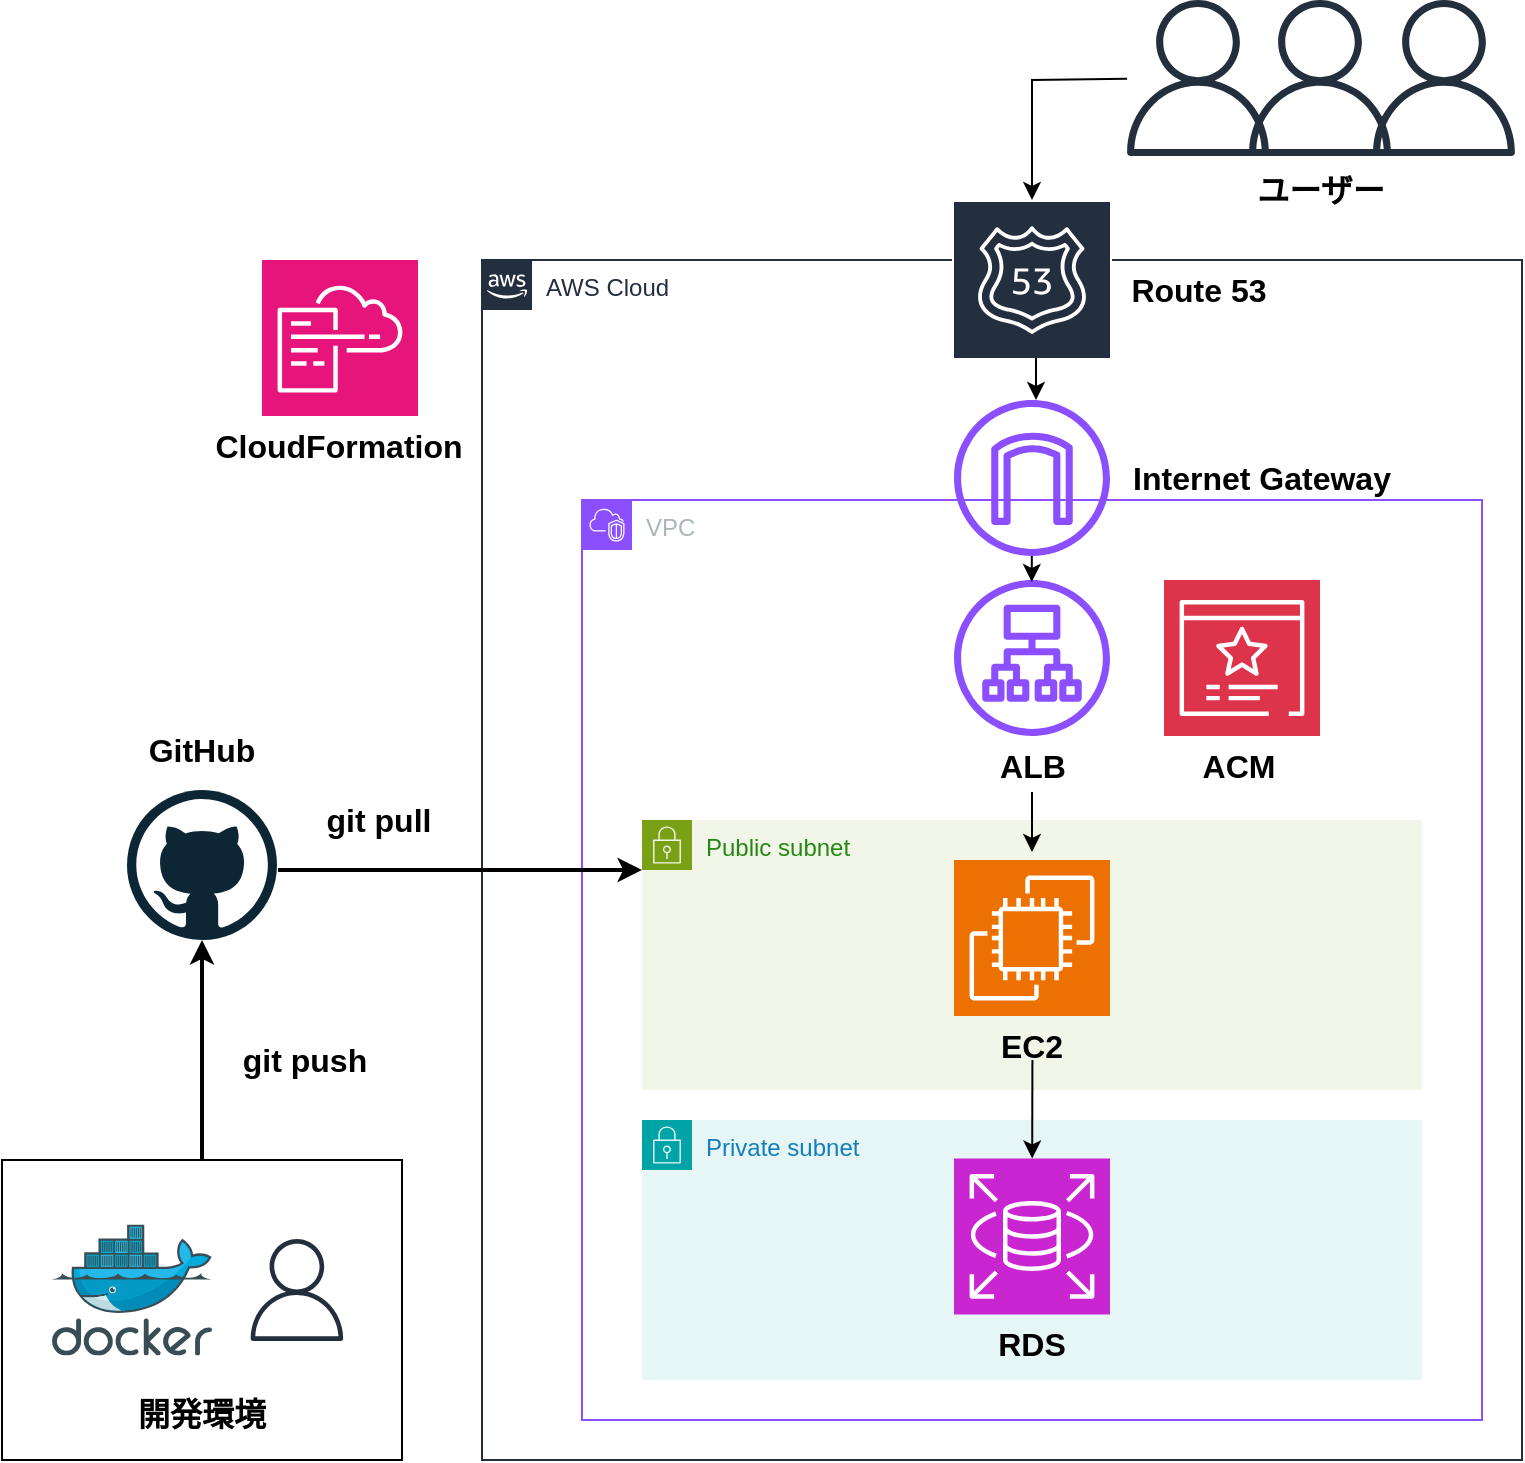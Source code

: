 <mxfile version="22.1.5" type="device">
  <diagram name="Page-1" id="9f46799a-70d6-7492-0946-bef42562c5a5">
    <mxGraphModel dx="1687" dy="1742" grid="1" gridSize="10" guides="1" tooltips="1" connect="1" arrows="1" fold="1" page="1" pageScale="1" pageWidth="1100" pageHeight="850" background="none" math="0" shadow="0">
      <root>
        <mxCell id="0" />
        <mxCell id="1" parent="0" />
        <mxCell id="bU3cXBvAo1TJFP_Xiqjj-13" value="" style="rounded=0;whiteSpace=wrap;html=1;strokeColor=default;" vertex="1" parent="1">
          <mxGeometry x="80" y="490" width="200" height="150" as="geometry" />
        </mxCell>
        <mxCell id="bU3cXBvAo1TJFP_Xiqjj-5" value="AWS Cloud" style="points=[[0,0],[0.25,0],[0.5,0],[0.75,0],[1,0],[1,0.25],[1,0.5],[1,0.75],[1,1],[0.75,1],[0.5,1],[0.25,1],[0,1],[0,0.75],[0,0.5],[0,0.25]];outlineConnect=0;gradientColor=none;html=1;whiteSpace=wrap;fontSize=12;fontStyle=0;container=1;pointerEvents=0;collapsible=0;recursiveResize=0;shape=mxgraph.aws4.group;grIcon=mxgraph.aws4.group_aws_cloud_alt;strokeColor=#232F3E;fillColor=none;verticalAlign=top;align=left;spacingLeft=30;fontColor=#232F3E;dashed=0;" vertex="1" parent="1">
          <mxGeometry x="320" y="40" width="520" height="600" as="geometry" />
        </mxCell>
        <mxCell id="bU3cXBvAo1TJFP_Xiqjj-24" value="" style="sketch=0;outlineConnect=0;fontColor=#232F3E;gradientColor=none;strokeColor=#ffffff;fillColor=#232F3E;dashed=0;verticalLabelPosition=middle;verticalAlign=bottom;align=center;html=1;whiteSpace=wrap;fontSize=10;fontStyle=1;spacing=3;shape=mxgraph.aws4.productIcon;prIcon=mxgraph.aws4.route_53;" vertex="1" parent="bU3cXBvAo1TJFP_Xiqjj-5">
          <mxGeometry x="235" y="-30" width="80" height="110" as="geometry" />
        </mxCell>
        <mxCell id="bU3cXBvAo1TJFP_Xiqjj-6" value="VPC" style="points=[[0,0],[0.25,0],[0.5,0],[0.75,0],[1,0],[1,0.25],[1,0.5],[1,0.75],[1,1],[0.75,1],[0.5,1],[0.25,1],[0,1],[0,0.75],[0,0.5],[0,0.25]];outlineConnect=0;gradientColor=none;html=1;whiteSpace=wrap;fontSize=12;fontStyle=0;container=1;pointerEvents=0;collapsible=0;recursiveResize=0;shape=mxgraph.aws4.group;grIcon=mxgraph.aws4.group_vpc2;strokeColor=#8C4FFF;fillColor=none;verticalAlign=top;align=left;spacingLeft=30;fontColor=#AAB7B8;dashed=0;" vertex="1" parent="bU3cXBvAo1TJFP_Xiqjj-5">
          <mxGeometry x="50" y="120" width="450" height="460" as="geometry" />
        </mxCell>
        <mxCell id="bU3cXBvAo1TJFP_Xiqjj-8" value="Public subnet" style="points=[[0,0],[0.25,0],[0.5,0],[0.75,0],[1,0],[1,0.25],[1,0.5],[1,0.75],[1,1],[0.75,1],[0.5,1],[0.25,1],[0,1],[0,0.75],[0,0.5],[0,0.25]];outlineConnect=0;gradientColor=none;html=1;whiteSpace=wrap;fontSize=12;fontStyle=0;container=1;pointerEvents=0;collapsible=0;recursiveResize=0;shape=mxgraph.aws4.group;grIcon=mxgraph.aws4.group_security_group;grStroke=0;strokeColor=#7AA116;fillColor=#F2F6E8;verticalAlign=top;align=left;spacingLeft=30;fontColor=#248814;dashed=0;" vertex="1" parent="bU3cXBvAo1TJFP_Xiqjj-6">
          <mxGeometry x="30" y="160" width="390" height="135" as="geometry" />
        </mxCell>
        <mxCell id="bU3cXBvAo1TJFP_Xiqjj-10" value="" style="sketch=0;points=[[0,0,0],[0.25,0,0],[0.5,0,0],[0.75,0,0],[1,0,0],[0,1,0],[0.25,1,0],[0.5,1,0],[0.75,1,0],[1,1,0],[0,0.25,0],[0,0.5,0],[0,0.75,0],[1,0.25,0],[1,0.5,0],[1,0.75,0]];outlineConnect=0;fontColor=#232F3E;fillColor=#ED7100;strokeColor=#ffffff;dashed=0;verticalLabelPosition=bottom;verticalAlign=top;align=center;html=1;fontSize=12;fontStyle=0;aspect=fixed;shape=mxgraph.aws4.resourceIcon;resIcon=mxgraph.aws4.ec2;" vertex="1" parent="bU3cXBvAo1TJFP_Xiqjj-8">
          <mxGeometry x="156" y="20" width="78" height="78" as="geometry" />
        </mxCell>
        <mxCell id="bU3cXBvAo1TJFP_Xiqjj-20" value="EC2" style="text;html=1;strokeColor=none;fillColor=none;align=center;verticalAlign=middle;whiteSpace=wrap;rounded=0;fontStyle=1;fontSize=16;" vertex="1" parent="bU3cXBvAo1TJFP_Xiqjj-8">
          <mxGeometry x="165" y="98" width="60" height="30" as="geometry" />
        </mxCell>
        <mxCell id="bU3cXBvAo1TJFP_Xiqjj-54" value="" style="endArrow=classic;html=1;rounded=0;" edge="1" parent="bU3cXBvAo1TJFP_Xiqjj-8">
          <mxGeometry width="50" height="50" relative="1" as="geometry">
            <mxPoint x="195" y="-14" as="sourcePoint" />
            <mxPoint x="195" y="16" as="targetPoint" />
            <Array as="points" />
          </mxGeometry>
        </mxCell>
        <mxCell id="bU3cXBvAo1TJFP_Xiqjj-9" value="Private subnet" style="points=[[0,0],[0.25,0],[0.5,0],[0.75,0],[1,0],[1,0.25],[1,0.5],[1,0.75],[1,1],[0.75,1],[0.5,1],[0.25,1],[0,1],[0,0.75],[0,0.5],[0,0.25]];outlineConnect=0;gradientColor=none;html=1;whiteSpace=wrap;fontSize=12;fontStyle=0;container=1;pointerEvents=0;collapsible=0;recursiveResize=0;shape=mxgraph.aws4.group;grIcon=mxgraph.aws4.group_security_group;grStroke=0;strokeColor=#00A4A6;fillColor=#E6F6F7;verticalAlign=top;align=left;spacingLeft=30;fontColor=#147EBA;dashed=0;" vertex="1" parent="bU3cXBvAo1TJFP_Xiqjj-6">
          <mxGeometry x="30" y="310" width="390" height="130" as="geometry" />
        </mxCell>
        <mxCell id="bU3cXBvAo1TJFP_Xiqjj-11" value="" style="sketch=0;points=[[0,0,0],[0.25,0,0],[0.5,0,0],[0.75,0,0],[1,0,0],[0,1,0],[0.25,1,0],[0.5,1,0],[0.75,1,0],[1,1,0],[0,0.25,0],[0,0.5,0],[0,0.75,0],[1,0.25,0],[1,0.5,0],[1,0.75,0]];outlineConnect=0;fontColor=#232F3E;fillColor=#C925D1;strokeColor=#ffffff;dashed=0;verticalLabelPosition=bottom;verticalAlign=top;align=center;html=1;fontSize=12;fontStyle=0;aspect=fixed;shape=mxgraph.aws4.resourceIcon;resIcon=mxgraph.aws4.rds;" vertex="1" parent="bU3cXBvAo1TJFP_Xiqjj-9">
          <mxGeometry x="156" y="19.21" width="78" height="78" as="geometry" />
        </mxCell>
        <mxCell id="bU3cXBvAo1TJFP_Xiqjj-21" value="RDS" style="text;html=1;strokeColor=none;fillColor=none;align=center;verticalAlign=middle;whiteSpace=wrap;rounded=0;fontStyle=1;fontSize=16;" vertex="1" parent="bU3cXBvAo1TJFP_Xiqjj-9">
          <mxGeometry x="165" y="97.21" width="60" height="30" as="geometry" />
        </mxCell>
        <mxCell id="bU3cXBvAo1TJFP_Xiqjj-34" value="" style="sketch=0;outlineConnect=0;fontColor=#232F3E;gradientColor=none;fillColor=#8C4FFF;strokeColor=none;dashed=0;verticalLabelPosition=bottom;verticalAlign=top;align=center;html=1;fontSize=12;fontStyle=0;aspect=fixed;pointerEvents=1;shape=mxgraph.aws4.application_load_balancer;" vertex="1" parent="bU3cXBvAo1TJFP_Xiqjj-6">
          <mxGeometry x="186" y="40" width="78" height="78" as="geometry" />
        </mxCell>
        <mxCell id="bU3cXBvAo1TJFP_Xiqjj-30" value="" style="sketch=0;points=[[0,0,0],[0.25,0,0],[0.5,0,0],[0.75,0,0],[1,0,0],[0,1,0],[0.25,1,0],[0.5,1,0],[0.75,1,0],[1,1,0],[0,0.25,0],[0,0.5,0],[0,0.75,0],[1,0.25,0],[1,0.5,0],[1,0.75,0]];outlineConnect=0;fontColor=#232F3E;fillColor=#DD344C;strokeColor=#ffffff;dashed=0;verticalLabelPosition=bottom;verticalAlign=top;align=center;html=1;fontSize=12;fontStyle=0;aspect=fixed;shape=mxgraph.aws4.resourceIcon;resIcon=mxgraph.aws4.certificate_manager_3;" vertex="1" parent="bU3cXBvAo1TJFP_Xiqjj-6">
          <mxGeometry x="291" y="40" width="78" height="78" as="geometry" />
        </mxCell>
        <mxCell id="bU3cXBvAo1TJFP_Xiqjj-31" value="ACM" style="text;html=1;strokeColor=none;fillColor=none;align=center;verticalAlign=middle;whiteSpace=wrap;rounded=0;fontStyle=1;fontSize=16;" vertex="1" parent="bU3cXBvAo1TJFP_Xiqjj-6">
          <mxGeometry x="290" y="118" width="77.1" height="30" as="geometry" />
        </mxCell>
        <mxCell id="bU3cXBvAo1TJFP_Xiqjj-35" value="ALB" style="text;html=1;strokeColor=none;fillColor=none;align=center;verticalAlign=middle;whiteSpace=wrap;rounded=0;fontStyle=1;fontSize=16;" vertex="1" parent="bU3cXBvAo1TJFP_Xiqjj-6">
          <mxGeometry x="186.9" y="118" width="77.1" height="30" as="geometry" />
        </mxCell>
        <mxCell id="bU3cXBvAo1TJFP_Xiqjj-55" value="" style="endArrow=classic;html=1;rounded=0;" edge="1" parent="bU3cXBvAo1TJFP_Xiqjj-6" target="bU3cXBvAo1TJFP_Xiqjj-11">
          <mxGeometry width="50" height="50" relative="1" as="geometry">
            <mxPoint x="225.21" y="280" as="sourcePoint" />
            <mxPoint x="225.21" y="310" as="targetPoint" />
            <Array as="points" />
          </mxGeometry>
        </mxCell>
        <mxCell id="bU3cXBvAo1TJFP_Xiqjj-25" value="Route 53" style="text;html=1;strokeColor=none;fillColor=none;align=center;verticalAlign=middle;whiteSpace=wrap;rounded=0;fontStyle=1;fontSize=16;" vertex="1" parent="bU3cXBvAo1TJFP_Xiqjj-5">
          <mxGeometry x="320" width="77.1" height="30" as="geometry" />
        </mxCell>
        <mxCell id="bU3cXBvAo1TJFP_Xiqjj-36" value="" style="sketch=0;outlineConnect=0;fontColor=#232F3E;gradientColor=none;fillColor=#8C4FFF;strokeColor=none;dashed=0;verticalLabelPosition=bottom;verticalAlign=top;align=center;html=1;fontSize=12;fontStyle=0;aspect=fixed;pointerEvents=1;shape=mxgraph.aws4.internet_gateway;" vertex="1" parent="bU3cXBvAo1TJFP_Xiqjj-5">
          <mxGeometry x="236" y="70" width="78" height="78" as="geometry" />
        </mxCell>
        <mxCell id="bU3cXBvAo1TJFP_Xiqjj-39" value="Internet Gateway" style="text;html=1;strokeColor=none;fillColor=none;align=center;verticalAlign=middle;whiteSpace=wrap;rounded=0;fontStyle=1;fontSize=16;" vertex="1" parent="bU3cXBvAo1TJFP_Xiqjj-5">
          <mxGeometry x="307" y="94" width="166" height="30" as="geometry" />
        </mxCell>
        <mxCell id="bU3cXBvAo1TJFP_Xiqjj-41" value="" style="endArrow=classic;html=1;rounded=0;" edge="1" parent="bU3cXBvAo1TJFP_Xiqjj-5">
          <mxGeometry width="50" height="50" relative="1" as="geometry">
            <mxPoint x="277" y="49" as="sourcePoint" />
            <mxPoint x="277" y="70" as="targetPoint" />
          </mxGeometry>
        </mxCell>
        <mxCell id="bU3cXBvAo1TJFP_Xiqjj-42" value="" style="endArrow=classic;html=1;rounded=0;" edge="1" parent="bU3cXBvAo1TJFP_Xiqjj-5" source="bU3cXBvAo1TJFP_Xiqjj-36">
          <mxGeometry width="50" height="50" relative="1" as="geometry">
            <mxPoint x="274.88" y="140" as="sourcePoint" />
            <mxPoint x="274.88" y="161" as="targetPoint" />
          </mxGeometry>
        </mxCell>
        <mxCell id="bU3cXBvAo1TJFP_Xiqjj-12" value="" style="image;sketch=0;aspect=fixed;html=1;points=[];align=center;fontSize=12;image=img/lib/mscae/Docker.svg;" vertex="1" parent="1">
          <mxGeometry x="105" y="522.21" width="80" height="65.59" as="geometry" />
        </mxCell>
        <mxCell id="bU3cXBvAo1TJFP_Xiqjj-14" value="" style="sketch=0;outlineConnect=0;fontColor=#232F3E;gradientColor=none;fillColor=#232F3D;strokeColor=none;dashed=0;verticalLabelPosition=bottom;verticalAlign=top;align=center;html=1;fontSize=12;fontStyle=0;aspect=fixed;pointerEvents=1;shape=mxgraph.aws4.user;" vertex="1" parent="1">
          <mxGeometry x="202" y="529.55" width="50.9" height="50.9" as="geometry" />
        </mxCell>
        <mxCell id="bU3cXBvAo1TJFP_Xiqjj-15" value="開発環境" style="text;html=1;strokeColor=none;fillColor=none;align=center;verticalAlign=middle;whiteSpace=wrap;rounded=0;fontSize=16;fontStyle=1" vertex="1" parent="1">
          <mxGeometry x="130" y="602" width="100" height="30" as="geometry" />
        </mxCell>
        <mxCell id="bU3cXBvAo1TJFP_Xiqjj-16" value="" style="dashed=0;outlineConnect=0;html=1;align=center;labelPosition=center;verticalLabelPosition=bottom;verticalAlign=top;shape=mxgraph.weblogos.github" vertex="1" parent="1">
          <mxGeometry x="142.5" y="305" width="75" height="75" as="geometry" />
        </mxCell>
        <mxCell id="bU3cXBvAo1TJFP_Xiqjj-17" value="" style="endArrow=classic;html=1;rounded=0;strokeWidth=2;" edge="1" parent="1">
          <mxGeometry width="50" height="50" relative="1" as="geometry">
            <mxPoint x="218" y="345" as="sourcePoint" />
            <mxPoint x="400" y="345" as="targetPoint" />
          </mxGeometry>
        </mxCell>
        <mxCell id="bU3cXBvAo1TJFP_Xiqjj-18" value="" style="endArrow=classic;html=1;rounded=0;strokeWidth=2;exitX=0.5;exitY=0;exitDx=0;exitDy=0;" edge="1" parent="1" source="bU3cXBvAo1TJFP_Xiqjj-13" target="bU3cXBvAo1TJFP_Xiqjj-16">
          <mxGeometry width="50" height="50" relative="1" as="geometry">
            <mxPoint x="142.5" y="490" as="sourcePoint" />
            <mxPoint x="180" y="380" as="targetPoint" />
          </mxGeometry>
        </mxCell>
        <mxCell id="bU3cXBvAo1TJFP_Xiqjj-19" value="GitHub" style="text;html=1;strokeColor=none;fillColor=none;align=center;verticalAlign=middle;whiteSpace=wrap;rounded=0;fontStyle=1;fontSize=16;" vertex="1" parent="1">
          <mxGeometry x="150" y="270" width="60" height="30" as="geometry" />
        </mxCell>
        <mxCell id="bU3cXBvAo1TJFP_Xiqjj-22" value="git push" style="text;html=1;strokeColor=none;fillColor=none;align=center;verticalAlign=middle;whiteSpace=wrap;rounded=0;fontStyle=1;fontSize=16;" vertex="1" parent="1">
          <mxGeometry x="192.9" y="425" width="77.1" height="30" as="geometry" />
        </mxCell>
        <mxCell id="bU3cXBvAo1TJFP_Xiqjj-23" value="git pull" style="text;html=1;strokeColor=none;fillColor=none;align=center;verticalAlign=middle;whiteSpace=wrap;rounded=0;fontStyle=1;fontSize=16;" vertex="1" parent="1">
          <mxGeometry x="230" y="305" width="77.1" height="30" as="geometry" />
        </mxCell>
        <mxCell id="bU3cXBvAo1TJFP_Xiqjj-28" value="CloudFormation" style="text;html=1;strokeColor=none;fillColor=none;align=center;verticalAlign=middle;whiteSpace=wrap;rounded=0;fontStyle=1;fontSize=16;" vertex="1" parent="1">
          <mxGeometry x="210.0" y="118" width="77.1" height="30" as="geometry" />
        </mxCell>
        <mxCell id="bU3cXBvAo1TJFP_Xiqjj-27" value="" style="sketch=0;points=[[0,0,0],[0.25,0,0],[0.5,0,0],[0.75,0,0],[1,0,0],[0,1,0],[0.25,1,0],[0.5,1,0],[0.75,1,0],[1,1,0],[0,0.25,0],[0,0.5,0],[0,0.75,0],[1,0.25,0],[1,0.5,0],[1,0.75,0]];points=[[0,0,0],[0.25,0,0],[0.5,0,0],[0.75,0,0],[1,0,0],[0,1,0],[0.25,1,0],[0.5,1,0],[0.75,1,0],[1,1,0],[0,0.25,0],[0,0.5,0],[0,0.75,0],[1,0.25,0],[1,0.5,0],[1,0.75,0]];outlineConnect=0;fontColor=#232F3E;fillColor=#E7157B;strokeColor=#ffffff;dashed=0;verticalLabelPosition=bottom;verticalAlign=top;align=center;html=1;fontSize=12;fontStyle=0;aspect=fixed;shape=mxgraph.aws4.resourceIcon;resIcon=mxgraph.aws4.cloudformation;" vertex="1" parent="1">
          <mxGeometry x="210" y="40" width="78" height="78" as="geometry" />
        </mxCell>
        <mxCell id="bU3cXBvAo1TJFP_Xiqjj-56" value="" style="sketch=0;outlineConnect=0;fontColor=#232F3E;gradientColor=none;fillColor=#232F3D;strokeColor=none;dashed=0;verticalLabelPosition=bottom;verticalAlign=top;align=center;html=1;fontSize=12;fontStyle=0;aspect=fixed;pointerEvents=1;shape=mxgraph.aws4.user;" vertex="1" parent="1">
          <mxGeometry x="639" y="-90" width="78" height="78" as="geometry" />
        </mxCell>
        <mxCell id="bU3cXBvAo1TJFP_Xiqjj-57" value="" style="sketch=0;outlineConnect=0;fontColor=#232F3E;gradientColor=none;fillColor=#232F3D;strokeColor=none;dashed=0;verticalLabelPosition=bottom;verticalAlign=top;align=center;html=1;fontSize=12;fontStyle=0;aspect=fixed;pointerEvents=1;shape=mxgraph.aws4.user;labelBackgroundColor=default;" vertex="1" parent="1">
          <mxGeometry x="700" y="-90" width="78" height="78" as="geometry" />
        </mxCell>
        <mxCell id="bU3cXBvAo1TJFP_Xiqjj-58" value="" style="sketch=0;outlineConnect=0;fontColor=#232F3E;gradientColor=none;fillColor=#232F3D;strokeColor=none;dashed=0;verticalLabelPosition=bottom;verticalAlign=top;align=center;html=1;fontSize=12;fontStyle=0;aspect=fixed;pointerEvents=1;shape=mxgraph.aws4.user;labelBackgroundColor=default;" vertex="1" parent="1">
          <mxGeometry x="762" y="-90" width="78" height="78" as="geometry" />
        </mxCell>
        <mxCell id="bU3cXBvAo1TJFP_Xiqjj-59" value="ユーザー" style="text;html=1;strokeColor=none;fillColor=none;align=center;verticalAlign=middle;whiteSpace=wrap;rounded=0;fontStyle=1;fontSize=16;" vertex="1" parent="1">
          <mxGeometry x="700.9" y="-10" width="77.1" height="30" as="geometry" />
        </mxCell>
        <mxCell id="bU3cXBvAo1TJFP_Xiqjj-60" value="" style="endArrow=classic;html=1;rounded=0;" edge="1" parent="1" source="bU3cXBvAo1TJFP_Xiqjj-56" target="bU3cXBvAo1TJFP_Xiqjj-24">
          <mxGeometry width="50" height="50" relative="1" as="geometry">
            <mxPoint x="370" y="310" as="sourcePoint" />
            <mxPoint x="420" y="260" as="targetPoint" />
            <Array as="points">
              <mxPoint x="595" y="-50" />
            </Array>
          </mxGeometry>
        </mxCell>
      </root>
    </mxGraphModel>
  </diagram>
</mxfile>
